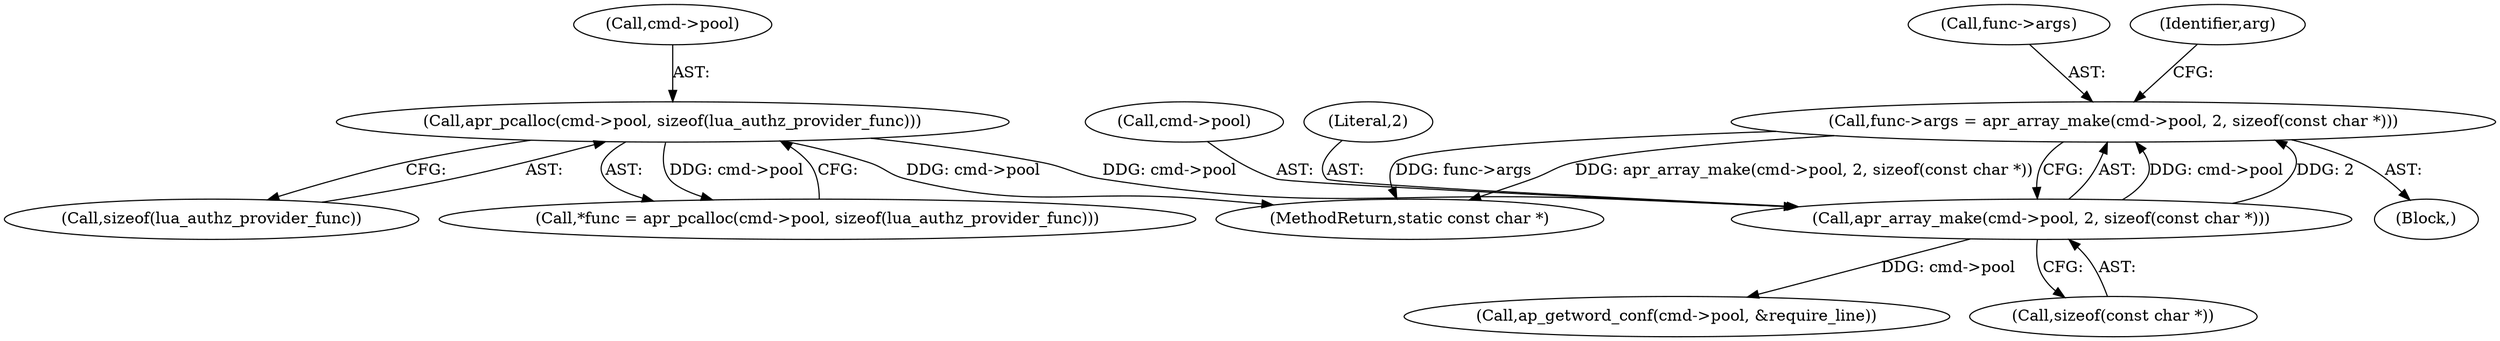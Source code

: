 digraph "0_httpd_3f1693d558d0758f829c8b53993f1749ddf6ffcb_0@pointer" {
"1000151" [label="(Call,func->args = apr_array_make(cmd->pool, 2, sizeof(const char *)))"];
"1000155" [label="(Call,apr_array_make(cmd->pool, 2, sizeof(const char *)))"];
"1000110" [label="(Call,apr_pcalloc(cmd->pool, sizeof(lua_authz_provider_func)))"];
"1000149" [label="(Block,)"];
"1000152" [label="(Call,func->args)"];
"1000155" [label="(Call,apr_array_make(cmd->pool, 2, sizeof(const char *)))"];
"1000166" [label="(Call,ap_getword_conf(cmd->pool, &require_line))"];
"1000182" [label="(MethodReturn,static const char *)"];
"1000156" [label="(Call,cmd->pool)"];
"1000114" [label="(Call,sizeof(lua_authz_provider_func))"];
"1000159" [label="(Literal,2)"];
"1000160" [label="(Call,sizeof(const char *))"];
"1000111" [label="(Call,cmd->pool)"];
"1000110" [label="(Call,apr_pcalloc(cmd->pool, sizeof(lua_authz_provider_func)))"];
"1000151" [label="(Call,func->args = apr_array_make(cmd->pool, 2, sizeof(const char *)))"];
"1000108" [label="(Call,*func = apr_pcalloc(cmd->pool, sizeof(lua_authz_provider_func)))"];
"1000165" [label="(Identifier,arg)"];
"1000151" -> "1000149"  [label="AST: "];
"1000151" -> "1000155"  [label="CFG: "];
"1000152" -> "1000151"  [label="AST: "];
"1000155" -> "1000151"  [label="AST: "];
"1000165" -> "1000151"  [label="CFG: "];
"1000151" -> "1000182"  [label="DDG: func->args"];
"1000151" -> "1000182"  [label="DDG: apr_array_make(cmd->pool, 2, sizeof(const char *))"];
"1000155" -> "1000151"  [label="DDG: cmd->pool"];
"1000155" -> "1000151"  [label="DDG: 2"];
"1000155" -> "1000160"  [label="CFG: "];
"1000156" -> "1000155"  [label="AST: "];
"1000159" -> "1000155"  [label="AST: "];
"1000160" -> "1000155"  [label="AST: "];
"1000110" -> "1000155"  [label="DDG: cmd->pool"];
"1000155" -> "1000166"  [label="DDG: cmd->pool"];
"1000110" -> "1000108"  [label="AST: "];
"1000110" -> "1000114"  [label="CFG: "];
"1000111" -> "1000110"  [label="AST: "];
"1000114" -> "1000110"  [label="AST: "];
"1000108" -> "1000110"  [label="CFG: "];
"1000110" -> "1000182"  [label="DDG: cmd->pool"];
"1000110" -> "1000108"  [label="DDG: cmd->pool"];
}
